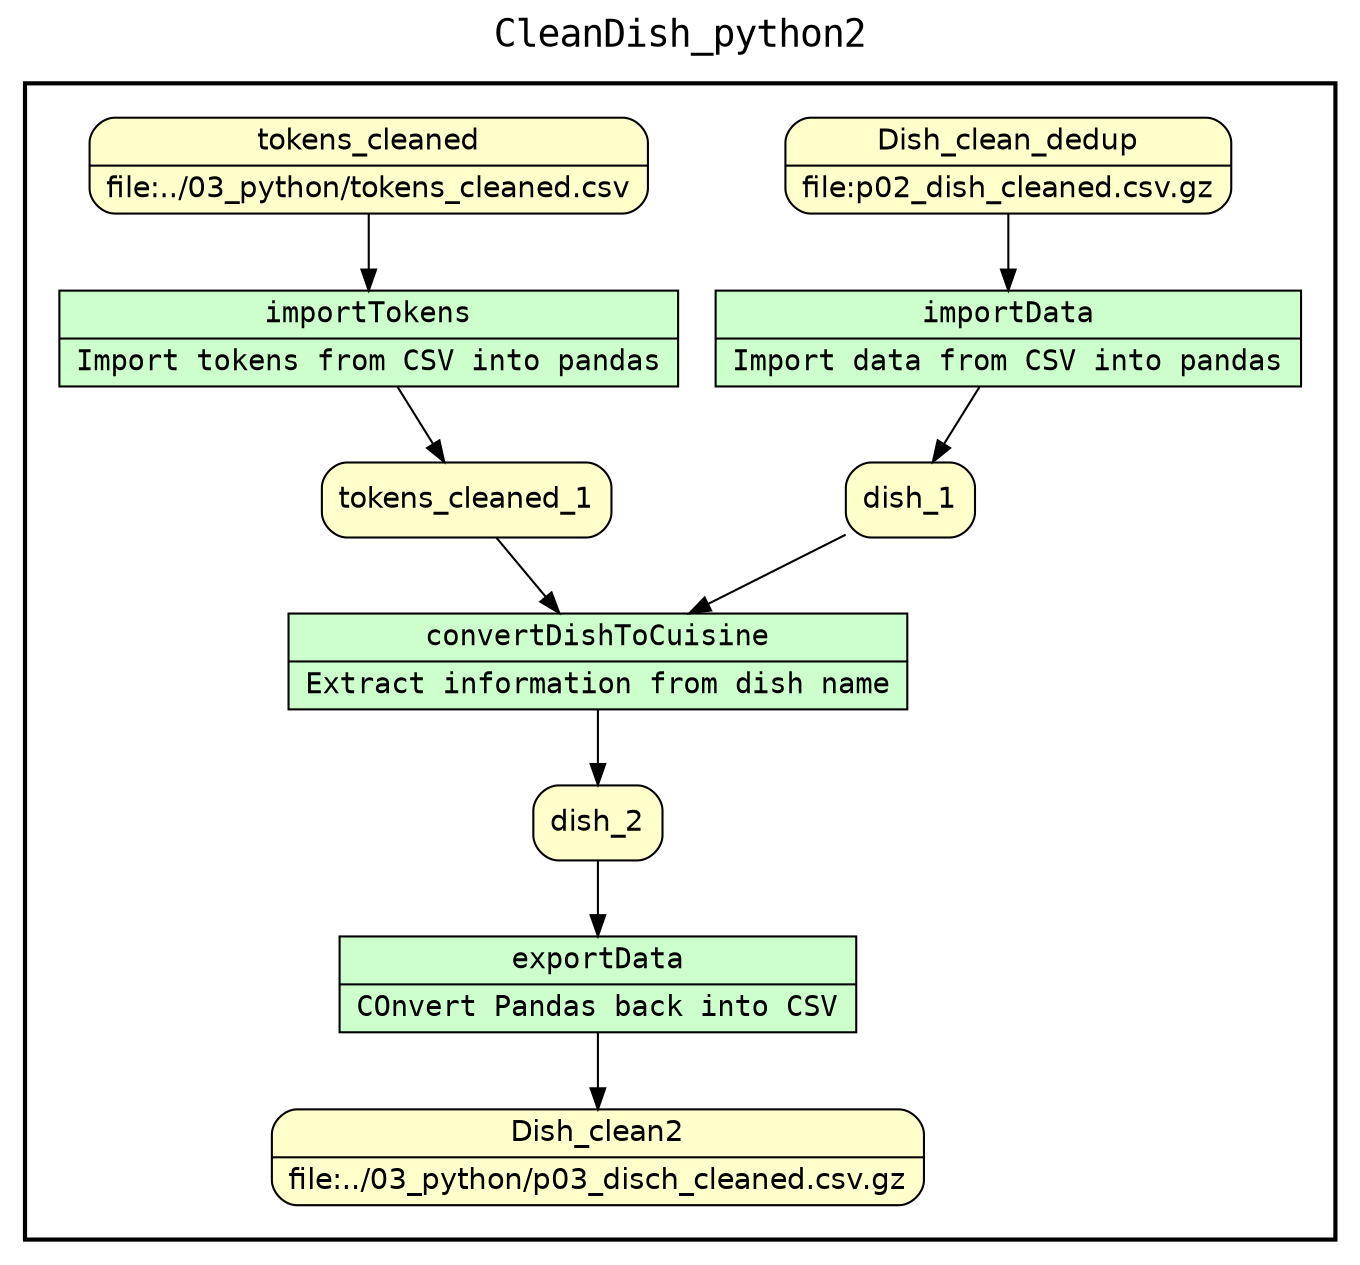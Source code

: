 
/* Start of top-level graph */
digraph Workflow {
rankdir=TB

/* Title for graph */
fontname=Courier; fontsize=18; labelloc=t
label=CleanDish_python2

/* Start of double cluster for drawing box around nodes in workflow */
subgraph cluster_workflow_box_outer { label=""; color=black; penwidth=2
subgraph cluster_workflow_box_inner { label=""; color=white

/* Style for nodes representing atomic programs in workflow */
node[shape=box style=filled fillcolor="#CCFFCC" peripheries=1 fontname=Courier]

/* Nodes representing atomic programs in workflow */
importData [shape=record rankdir=LR label="{<f0> importData |<f1> Import data from CSV into pandas}"];
importTokens [shape=record rankdir=LR label="{<f0> importTokens |<f1> Import tokens from CSV into pandas}"];
convertDishToCuisine [shape=record rankdir=LR label="{<f0> convertDishToCuisine |<f1> Extract information from dish name}"];
exportData [shape=record rankdir=LR label="{<f0> exportData |<f1> COnvert Pandas back into CSV}"];

/* Style for nodes representing non-parameter data channels in workflow */
node[shape=box style="rounded,filled" fillcolor="#FFFFCC" peripheries=1 fontname=Helvetica]

/* Nodes for non-parameter data channels in workflow */
Dish_clean2 [shape=record rankdir=LR label="{<f0> Dish_clean2 |<f1> file\:../03_python/p03_disch_cleaned.csv.gz}"];
Dish_clean_dedup [shape=record rankdir=LR label="{<f0> Dish_clean_dedup |<f1> file\:p02_dish_cleaned.csv.gz}"];
tokens_cleaned [shape=record rankdir=LR label="{<f0> tokens_cleaned |<f1> file\:../03_python/tokens_cleaned.csv}"];
dish_1
tokens_cleaned_1
dish_2

/* Style for nodes representing parameter channels in workflow */
node[shape=box style="rounded,filled" fillcolor="#FCFCFC" peripheries=1 fontname=Helvetica]

/* Nodes representing parameter channels in workflow */

/* Edges representing connections between programs and channels */
importData -> dish_1
Dish_clean_dedup -> importData
importTokens -> tokens_cleaned_1
tokens_cleaned -> importTokens
convertDishToCuisine -> dish_2
dish_1 -> convertDishToCuisine
tokens_cleaned_1 -> convertDishToCuisine
exportData -> Dish_clean2
dish_2 -> exportData

/* End of double cluster for drawing box around nodes in workflow */
}}

/* End of top-level graph */
}
